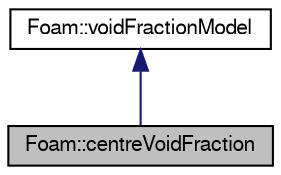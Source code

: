 digraph "Foam::centreVoidFraction"
{
  edge [fontname="FreeSans",fontsize="10",labelfontname="FreeSans",labelfontsize="10"];
  node [fontname="FreeSans",fontsize="10",shape=record];
  Node1 [label="Foam::centreVoidFraction",height=0.2,width=0.4,color="black", fillcolor="grey75", style="filled" fontcolor="black"];
  Node2 -> Node1 [dir="back",color="midnightblue",fontsize="10",style="solid",fontname="FreeSans"];
  Node2 [label="Foam::voidFractionModel",height=0.2,width=0.4,color="black", fillcolor="white", style="filled",URL="$classFoam_1_1voidFractionModel.html"];
}
